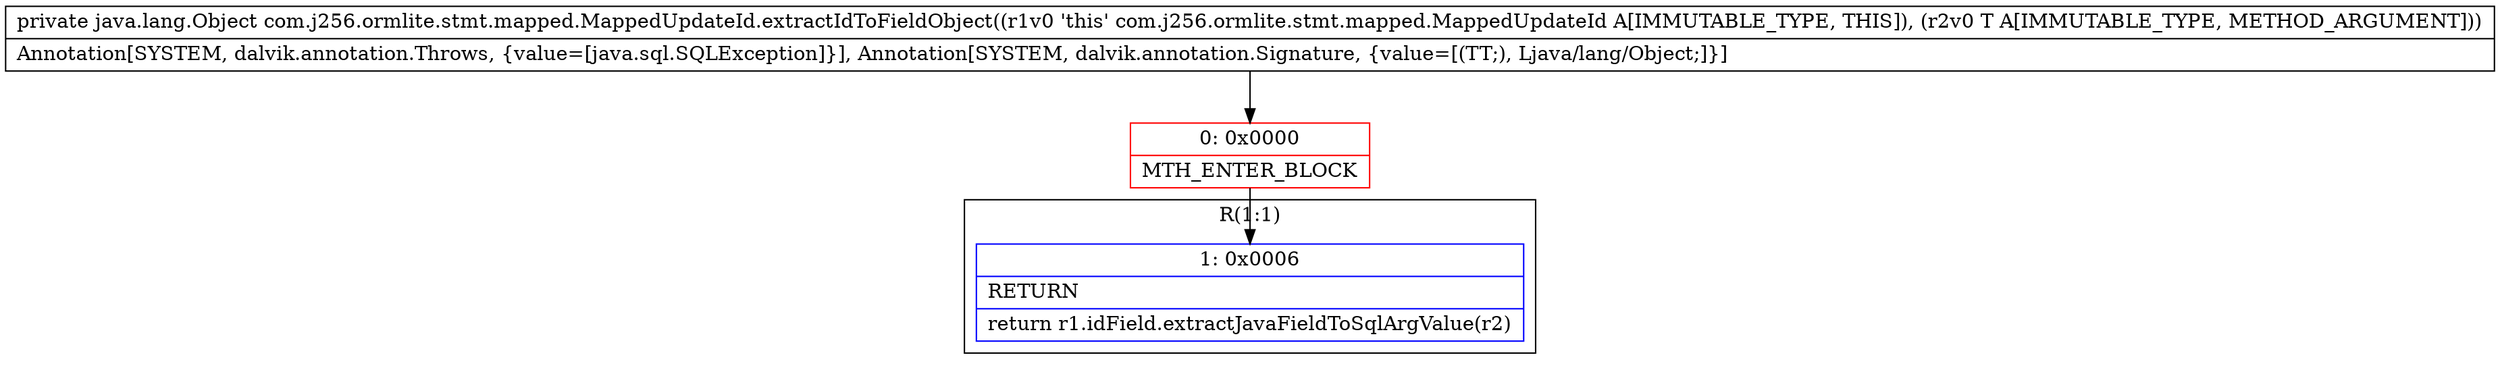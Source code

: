 digraph "CFG forcom.j256.ormlite.stmt.mapped.MappedUpdateId.extractIdToFieldObject(Ljava\/lang\/Object;)Ljava\/lang\/Object;" {
subgraph cluster_Region_1059219914 {
label = "R(1:1)";
node [shape=record,color=blue];
Node_1 [shape=record,label="{1\:\ 0x0006|RETURN\l|return r1.idField.extractJavaFieldToSqlArgValue(r2)\l}"];
}
Node_0 [shape=record,color=red,label="{0\:\ 0x0000|MTH_ENTER_BLOCK\l}"];
MethodNode[shape=record,label="{private java.lang.Object com.j256.ormlite.stmt.mapped.MappedUpdateId.extractIdToFieldObject((r1v0 'this' com.j256.ormlite.stmt.mapped.MappedUpdateId A[IMMUTABLE_TYPE, THIS]), (r2v0 T A[IMMUTABLE_TYPE, METHOD_ARGUMENT]))  | Annotation[SYSTEM, dalvik.annotation.Throws, \{value=[java.sql.SQLException]\}], Annotation[SYSTEM, dalvik.annotation.Signature, \{value=[(TT;), Ljava\/lang\/Object;]\}]\l}"];
MethodNode -> Node_0;
Node_0 -> Node_1;
}

